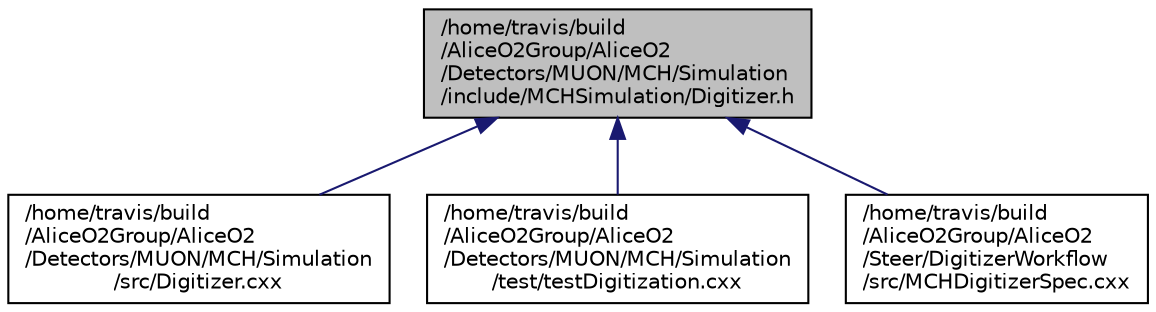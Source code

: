 digraph "/home/travis/build/AliceO2Group/AliceO2/Detectors/MUON/MCH/Simulation/include/MCHSimulation/Digitizer.h"
{
 // INTERACTIVE_SVG=YES
  bgcolor="transparent";
  edge [fontname="Helvetica",fontsize="10",labelfontname="Helvetica",labelfontsize="10"];
  node [fontname="Helvetica",fontsize="10",shape=record];
  Node33 [label="/home/travis/build\l/AliceO2Group/AliceO2\l/Detectors/MUON/MCH/Simulation\l/include/MCHSimulation/Digitizer.h",height=0.2,width=0.4,color="black", fillcolor="grey75", style="filled", fontcolor="black"];
  Node33 -> Node34 [dir="back",color="midnightblue",fontsize="10",style="solid",fontname="Helvetica"];
  Node34 [label="/home/travis/build\l/AliceO2Group/AliceO2\l/Detectors/MUON/MCH/Simulation\l/src/Digitizer.cxx",height=0.2,width=0.4,color="black",URL="$d7/de0/MUON_2MCH_2Simulation_2src_2Digitizer_8cxx.html"];
  Node33 -> Node35 [dir="back",color="midnightblue",fontsize="10",style="solid",fontname="Helvetica"];
  Node35 [label="/home/travis/build\l/AliceO2Group/AliceO2\l/Detectors/MUON/MCH/Simulation\l/test/testDigitization.cxx",height=0.2,width=0.4,color="black",URL="$dc/dc3/testDigitization_8cxx.html"];
  Node33 -> Node36 [dir="back",color="midnightblue",fontsize="10",style="solid",fontname="Helvetica"];
  Node36 [label="/home/travis/build\l/AliceO2Group/AliceO2\l/Steer/DigitizerWorkflow\l/src/MCHDigitizerSpec.cxx",height=0.2,width=0.4,color="black",URL="$db/d2f/MCHDigitizerSpec_8cxx.html"];
}
